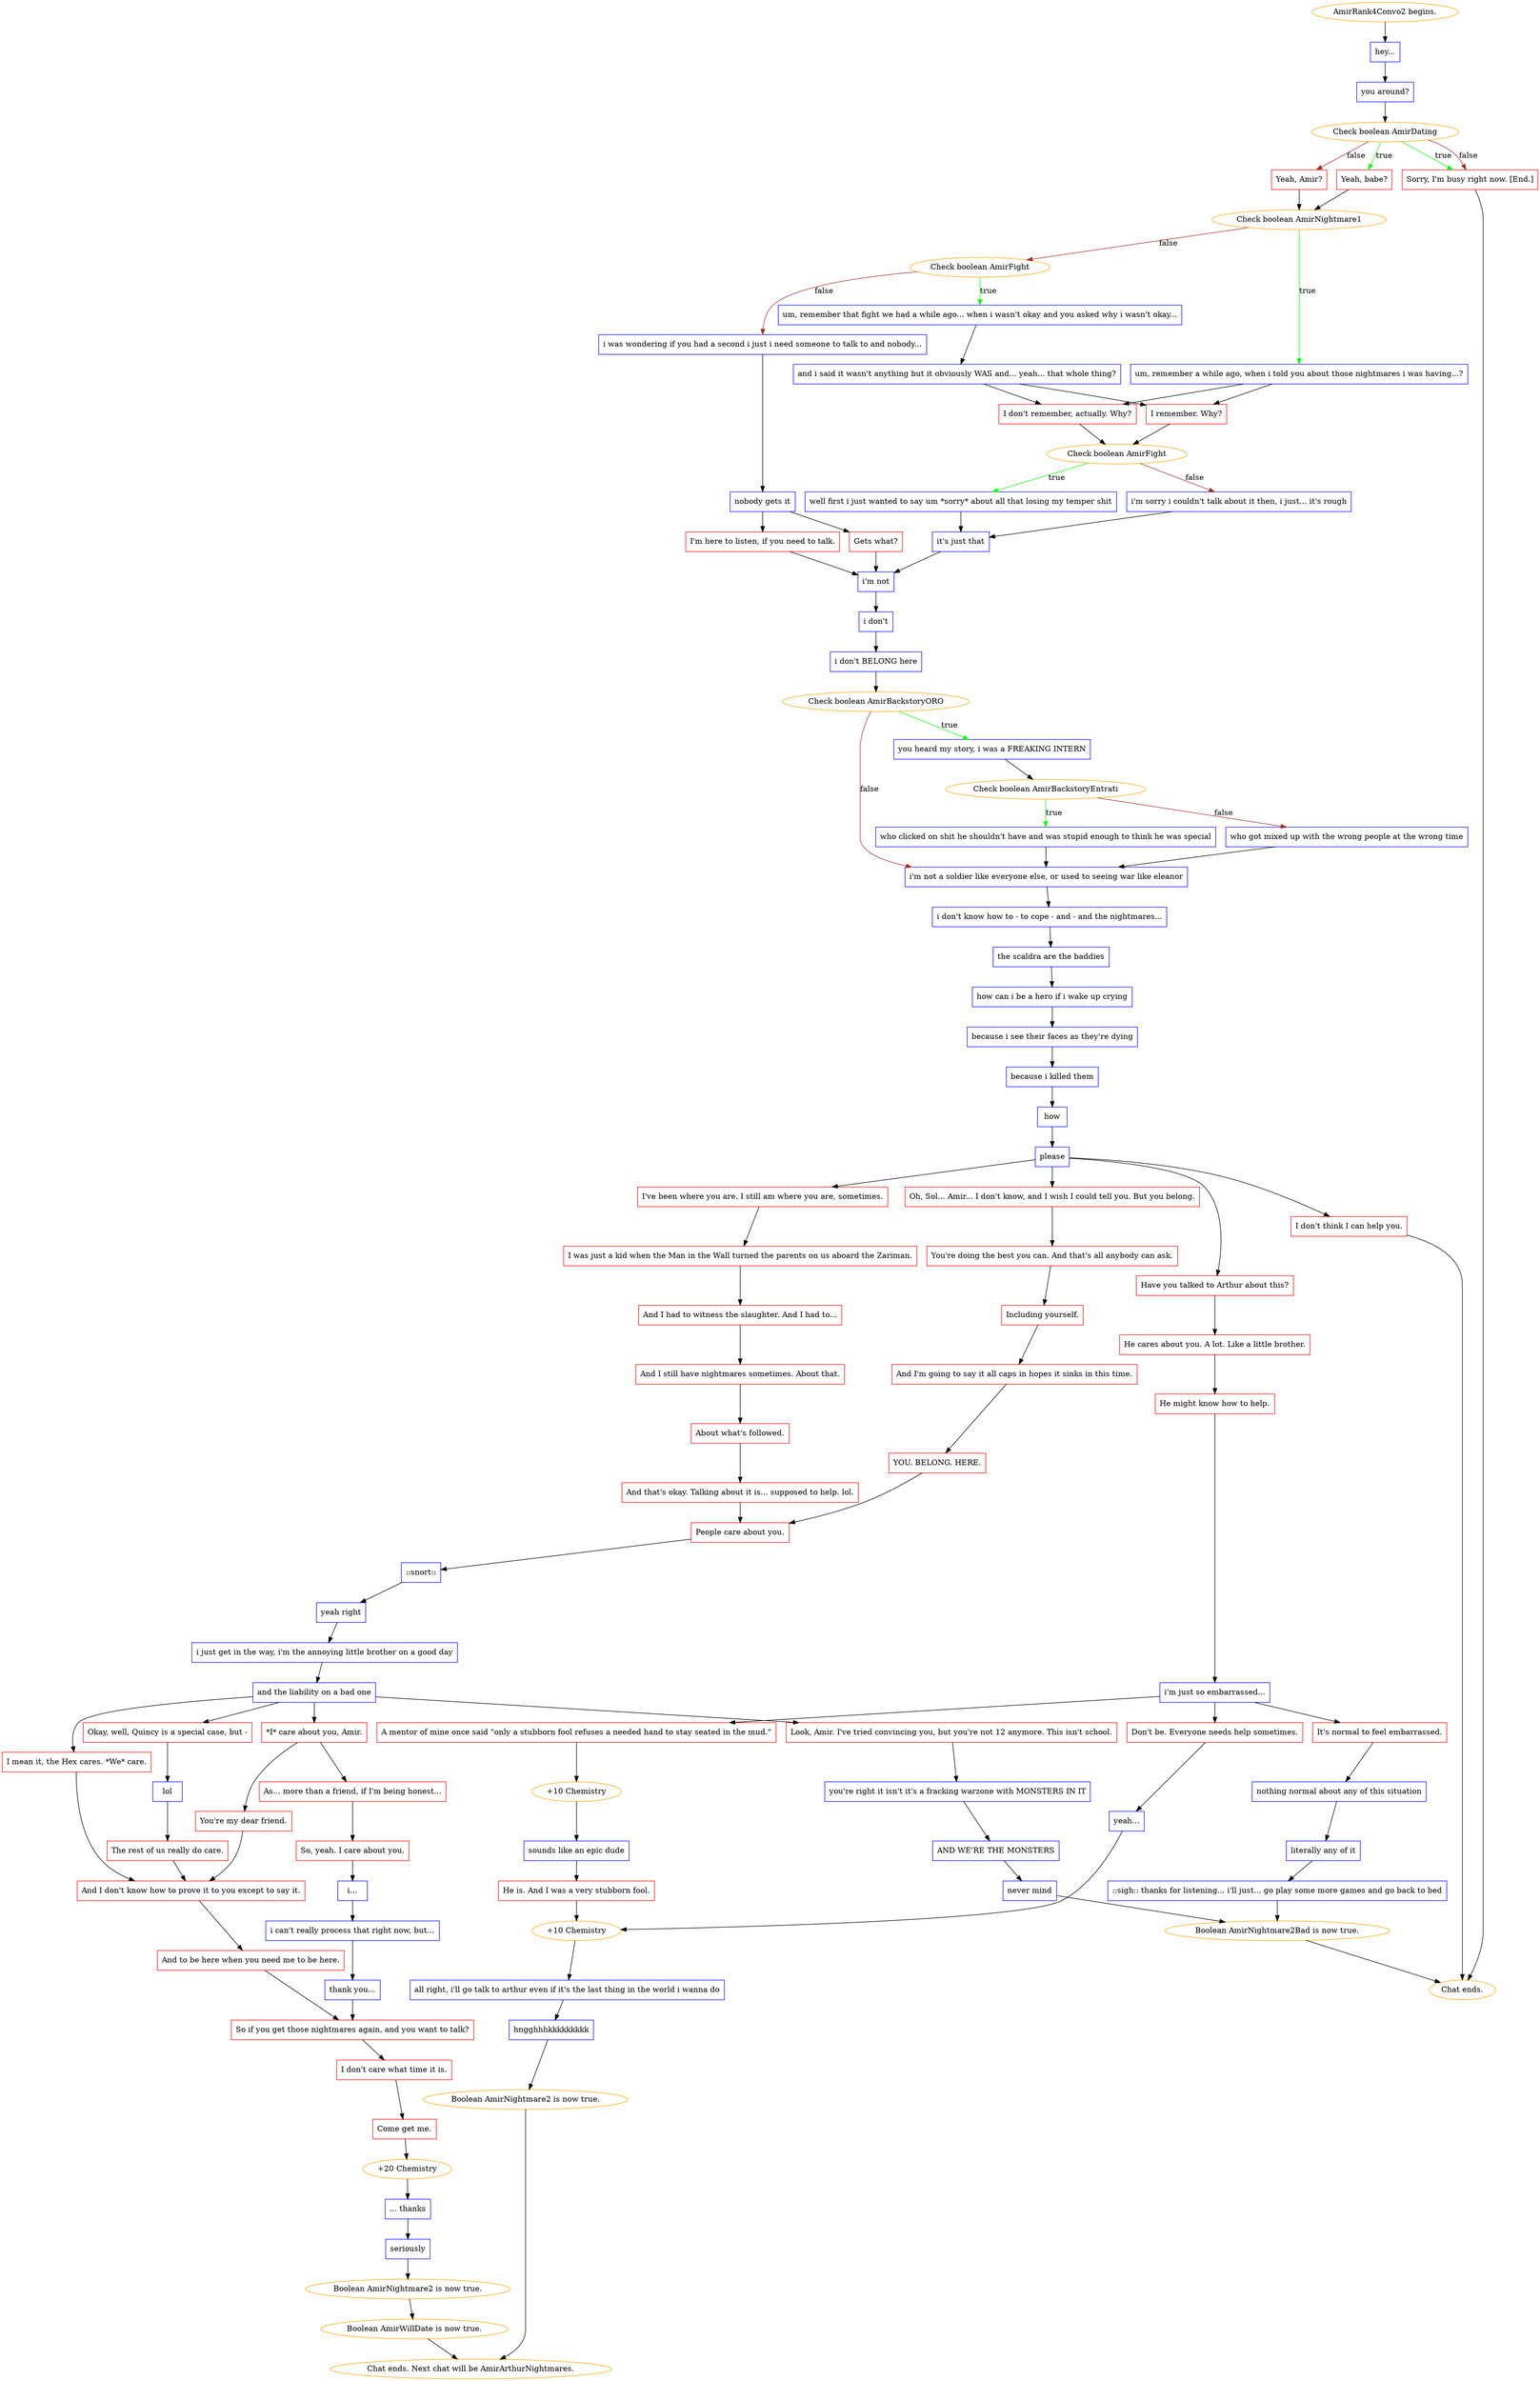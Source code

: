 digraph {
	"AmirRank4Convo2 begins." [color=orange];
		"AmirRank4Convo2 begins." -> 1770;
	1770 [label="hey...",shape=box,color=blue];
		1770 -> 1771;
	1771 [label="you around?",shape=box,color=blue];
		1771 -> 1772;
	1772 [label="Check boolean AmirDating",color=orange];
		1772 -> 1773 [label=true,color=green];
		1772 -> 1775 [label=true,color=green];
		1772 -> 1774 [label=false,color=brown];
		1772 -> 1775 [label=false,color=brown];
	1773 [label="Yeah, babe?",shape=box,color=red];
		1773 -> 1777;
	1775 [label="Sorry, I'm busy right now. [End.]",shape=box,color=red];
		1775 -> "Chat ends.";
	1774 [label="Yeah, Amir?",shape=box,color=red];
		1774 -> 1777;
	1777 [label="Check boolean AmirNightmare1",color=orange];
		1777 -> 1778 [label=true,color=green];
		1777 -> 1779 [label=false,color=brown];
	"Chat ends." [color=orange];
	1778 [label="um, remember a while ago, when i told you about those nightmares i was having...?",shape=box,color=blue];
		1778 -> 1784;
		1778 -> 1785;
	1779 [label="Check boolean AmirFight",color=orange];
		1779 -> 1780 [label=true,color=green];
		1779 -> 1782 [label=false,color=brown];
	1784 [label="I don't remember, actually. Why?",shape=box,color=red];
		1784 -> 1788;
	1785 [label="I remember. Why?",shape=box,color=red];
		1785 -> 1788;
	1780 [label="um, remember that fight we had a while ago... when i wasn't okay and you asked why i wasn't okay...",shape=box,color=blue];
		1780 -> 1781;
	1782 [label="i was wondering if you had a second i just i need someone to talk to and nobody...",shape=box,color=blue];
		1782 -> 1783;
	1788 [label="Check boolean AmirFight",color=orange];
		1788 -> 1789 [label=true,color=green];
		1788 -> 1790 [label=false,color=brown];
	1781 [label="and i said it wasn't anything but it obviously WAS and... yeah... that whole thing?",shape=box,color=blue];
		1781 -> 1784;
		1781 -> 1785;
	1783 [label="nobody gets it",shape=box,color=blue];
		1783 -> 1786;
		1783 -> 1787;
	1789 [label="well first i just wanted to say um *sorry* about all that losing my temper shit",shape=box,color=blue];
		1789 -> 1791;
	1790 [label="i'm sorry i couldn't talk about it then, i just... it's rough",shape=box,color=blue];
		1790 -> 1791;
	1786 [label="Gets what?",shape=box,color=red];
		1786 -> 1792;
	1787 [label="I'm here to listen, if you need to talk.",shape=box,color=red];
		1787 -> 1792;
	1791 [label="it's just that",shape=box,color=blue];
		1791 -> 1792;
	1792 [label="i'm not",shape=box,color=blue];
		1792 -> 1793;
	1793 [label="i don't",shape=box,color=blue];
		1793 -> 1794;
	1794 [label="i don't BELONG here",shape=box,color=blue];
		1794 -> 1795;
	1795 [label="Check boolean AmirBackstoryORO",color=orange];
		1795 -> 1796 [label=true,color=green];
		1795 -> 1800 [label=false,color=brown];
	1796 [label="you heard my story, i was a FREAKING INTERN",shape=box,color=blue];
		1796 -> 1797;
	1800 [label="i'm not a soldier like everyone else, or used to seeing war like eleanor",shape=box,color=blue];
		1800 -> 1801;
	1797 [label="Check boolean AmirBackstoryEntrati",color=orange];
		1797 -> 1798 [label=true,color=green];
		1797 -> 1799 [label=false,color=brown];
	1801 [label="i don't know how to - to cope - and - and the nightmares...",shape=box,color=blue];
		1801 -> 1802;
	1798 [label="who clicked on shit he shouldn't have and was stupid enough to think he was special",shape=box,color=blue];
		1798 -> 1800;
	1799 [label="who got mixed up with the wrong people at the wrong time",shape=box,color=blue];
		1799 -> 1800;
	1802 [label="the scaldra are the baddies",shape=box,color=blue];
		1802 -> 1803;
	1803 [label="how can i be a hero if i wake up crying",shape=box,color=blue];
		1803 -> 1806;
	1806 [label="because i see their faces as they're dying",shape=box,color=blue];
		1806 -> 1807;
	1807 [label="because i killed them",shape=box,color=blue];
		1807 -> 1808;
	1808 [label="how",shape=box,color=blue];
		1808 -> 1809;
	1809 [label="please",shape=box,color=blue];
		1809 -> 1810;
		1809 -> 1811;
		1809 -> 1812;
		1809 -> 1813;
	1810 [label="Oh, Sol... Amir... I don't know, and I wish I could tell you. But you belong.",shape=box,color=red];
		1810 -> 1815;
	1811 [label="I've been where you are. I still am where you are, sometimes.",shape=box,color=red];
		1811 -> 1816;
	1812 [label="Have you talked to Arthur about this?",shape=box,color=red];
		1812 -> 1817;
	1813 [label="I don't think I can help you.",shape=box,color=red];
		1813 -> "Chat ends.";
	1815 [label="You're doing the best you can. And that's all anybody can ask.",shape=box,color=red];
		1815 -> 1818;
	1816 [label="I was just a kid when the Man in the Wall turned the parents on us aboard the Zariman.",shape=box,color=red];
		1816 -> 1819;
	1817 [label="He cares about you. A lot. Like a little brother.",shape=box,color=red];
		1817 -> 1820;
	1818 [label="Including yourself.",shape=box,color=red];
		1818 -> 1821;
	1819 [label="And I had to witness the slaughter. And I had to...",shape=box,color=red];
		1819 -> 1822;
	1820 [label="He might know how to help.",shape=box,color=red];
		1820 -> 1823;
	1821 [label="And I'm going to say it all caps in hopes it sinks in this time.",shape=box,color=red];
		1821 -> 1824;
	1822 [label="And I still have nightmares sometimes. About that.",shape=box,color=red];
		1822 -> 1825;
	1823 [label="i'm just so embarrassed...",shape=box,color=blue];
		1823 -> 1826;
		1823 -> 1827;
		1823 -> 1828;
	1824 [label="YOU. BELONG. HERE.",shape=box,color=red];
		1824 -> 1838;
	1825 [label="About what's followed.",shape=box,color=red];
		1825 -> 1829;
	1826 [label="Don't be. Everyone needs help sometimes.",shape=box,color=red];
		1826 -> 1830;
	1827 [label="A mentor of mine once said \"only a stubborn fool refuses a needed hand to stay seated in the mud.\"",shape=box,color=red];
		1827 -> 1837;
	1828 [label="It's normal to feel embarrassed.",shape=box,color=red];
		1828 -> 1839;
	1838 [label="People care about you.",shape=box,color=red];
		1838 -> 1835;
	1829 [label="And that's okay. Talking about it is... supposed to help. lol.",shape=box,color=red];
		1829 -> 1838;
	1830 [label="yeah...",shape=box,color=blue];
		1830 -> 1848;
	1837 [label="+10 Chemistry",color=orange];
		1837 -> 1831;
	1839 [label="nothing normal about any of this situation",shape=box,color=blue];
		1839 -> 1840;
	1835 [label="::snort::",shape=box,color=blue];
		1835 -> 1842;
	1848 [label="+10 Chemistry",color=orange];
		1848 -> 1834;
	1831 [label="sounds like an epic dude",shape=box,color=blue];
		1831 -> 1836;
	1840 [label="literally any of it",shape=box,color=blue];
		1840 -> 1841;
	1842 [label="yeah right",shape=box,color=blue];
		1842 -> 1843;
	1834 [label="all right, i'll go talk to arthur even if it's the last thing in the world i wanna do",shape=box,color=blue];
		1834 -> 1845;
	1836 [label="He is. And I was a very stubborn fool.",shape=box,color=red];
		1836 -> 1848;
	1841 [label="::sigh:: thanks for listening... i'll just... go play some more games and go back to bed",shape=box,color=blue];
		1841 -> "/EE/Types/Engine/SetBooleanDialogueNode:AmirNightmare2Bad:Chat ends.";
	1843 [label="i just get in the way, i'm the annoying little brother on a good day",shape=box,color=blue];
		1843 -> 1844;
	1845 [label="hngghhhkkkkkkkkk",shape=box,color=blue];
		1845 -> "/EE/Types/Engine/SetBooleanDialogueNode:AmirNightmare2:Chat ends. Next chat will be AmirArthurNightmares.";
	"/EE/Types/Engine/SetBooleanDialogueNode:AmirNightmare2Bad:Chat ends." [label="Boolean AmirNightmare2Bad is now true.",color=orange];
		"/EE/Types/Engine/SetBooleanDialogueNode:AmirNightmare2Bad:Chat ends." -> "Chat ends.";
	1844 [label="and the liability on a bad one",shape=box,color=blue];
		1844 -> 1851;
		1844 -> 1852;
		1844 -> 1853;
		1844 -> 1854;
	"/EE/Types/Engine/SetBooleanDialogueNode:AmirNightmare2:Chat ends. Next chat will be AmirArthurNightmares." [label="Boolean AmirNightmare2 is now true.",color=orange];
		"/EE/Types/Engine/SetBooleanDialogueNode:AmirNightmare2:Chat ends. Next chat will be AmirArthurNightmares." -> "Chat ends. Next chat will be AmirArthurNightmares.";
	1851 [label="*I* care about you, Amir.",shape=box,color=red];
		1851 -> 1860;
		1851 -> 1859;
	1852 [label="I mean it, the Hex cares. *We* care.",shape=box,color=red];
		1852 -> 1865;
	1853 [label="Okay, well, Quincy is a special case, but -",shape=box,color=red];
		1853 -> 1856;
	1854 [label="Look, Amir. I've tried convincing you, but you're not 12 anymore. This isn't school.",shape=box,color=red];
		1854 -> 1855;
	"Chat ends. Next chat will be AmirArthurNightmares." [color=orange];
	1860 [label="As... more than a friend, if I'm being honest...",shape=box,color=red];
		1860 -> 1861;
	1859 [label="You're my dear friend.",shape=box,color=red];
		1859 -> 1865;
	1865 [label="And I don't know how to prove it to you except to say it.",shape=box,color=red];
		1865 -> 1869;
	1856 [label="lol",shape=box,color=blue];
		1856 -> 1857;
	1855 [label="you're right it isn't it's a fracking warzone with MONSTERS IN IT",shape=box,color=blue];
		1855 -> 1858;
	1861 [label="So, yeah. I care about you.",shape=box,color=red];
		1861 -> 1866;
	1869 [label="And to be here when you need me to be here.",shape=box,color=red];
		1869 -> 1871;
	1857 [label="The rest of us really do care.",shape=box,color=red];
		1857 -> 1865;
	1858 [label="AND WE'RE THE MONSTERS",shape=box,color=blue];
		1858 -> 1862;
	1866 [label="i...",shape=box,color=blue];
		1866 -> 1867;
	1871 [label="So if you get those nightmares again, and you want to talk?",shape=box,color=red];
		1871 -> 1872;
	1862 [label="never mind",shape=box,color=blue];
		1862 -> "/EE/Types/Engine/SetBooleanDialogueNode:AmirNightmare2Bad:Chat ends.";
	1867 [label="i can't really process that right now, but...",shape=box,color=blue];
		1867 -> 1868;
	1872 [label="I don't care what time it is.",shape=box,color=red];
		1872 -> 1873;
	1868 [label="thank you...",shape=box,color=blue];
		1868 -> 1871;
	1873 [label="Come get me.",shape=box,color=red];
		1873 -> 1875;
	1875 [label="+20 Chemistry",color=orange];
		1875 -> 1870;
	1870 [label="... thanks",shape=box,color=blue];
		1870 -> 1874;
	1874 [label="seriously",shape=box,color=blue];
		1874 -> "/EE/Types/Engine/SetBooleanDialogueNode:AmirNightmare2:/EE/Types/Engine/SetBooleanDialogueNode:AmirWillDate:Chat ends. Next chat will be AmirArthurNightmares.";
	"/EE/Types/Engine/SetBooleanDialogueNode:AmirNightmare2:/EE/Types/Engine/SetBooleanDialogueNode:AmirWillDate:Chat ends. Next chat will be AmirArthurNightmares." [label="Boolean AmirNightmare2 is now true.",color=orange];
		"/EE/Types/Engine/SetBooleanDialogueNode:AmirNightmare2:/EE/Types/Engine/SetBooleanDialogueNode:AmirWillDate:Chat ends. Next chat will be AmirArthurNightmares." -> "/EE/Types/Engine/SetBooleanDialogueNode:AmirWillDate:Chat ends. Next chat will be AmirArthurNightmares.";
	"/EE/Types/Engine/SetBooleanDialogueNode:AmirWillDate:Chat ends. Next chat will be AmirArthurNightmares." [label="Boolean AmirWillDate is now true.",color=orange];
		"/EE/Types/Engine/SetBooleanDialogueNode:AmirWillDate:Chat ends. Next chat will be AmirArthurNightmares." -> "Chat ends. Next chat will be AmirArthurNightmares.";
}